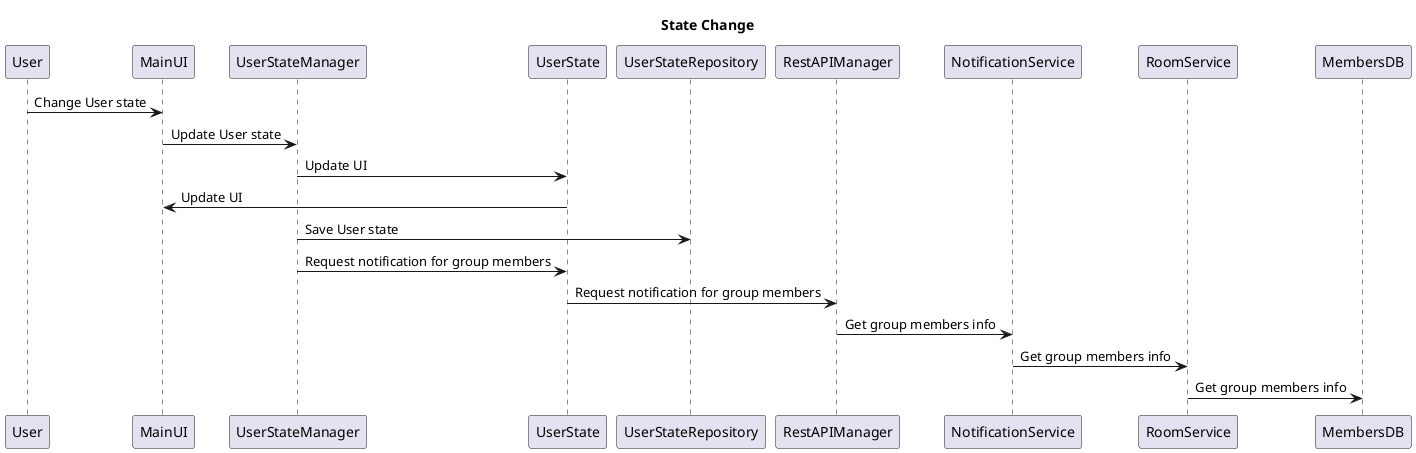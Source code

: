 @startuml
title State Change
User -> MainUI : Change User state
MainUI -> UserStateManager : Update User state
UserStateManager -> UserState : Update UI
UserState -> MainUI : Update UI
UserStateManager -> UserStateRepository : Save User state
UserStateManager -> UserState : Request notification for group members
UserState -> RestAPIManager : Request notification for group members
RestAPIManager -> NotificationService : Get group members info
NotificationService -> RoomService : Get group members info
RoomService -> MembersDB : Get group members info
@enduml